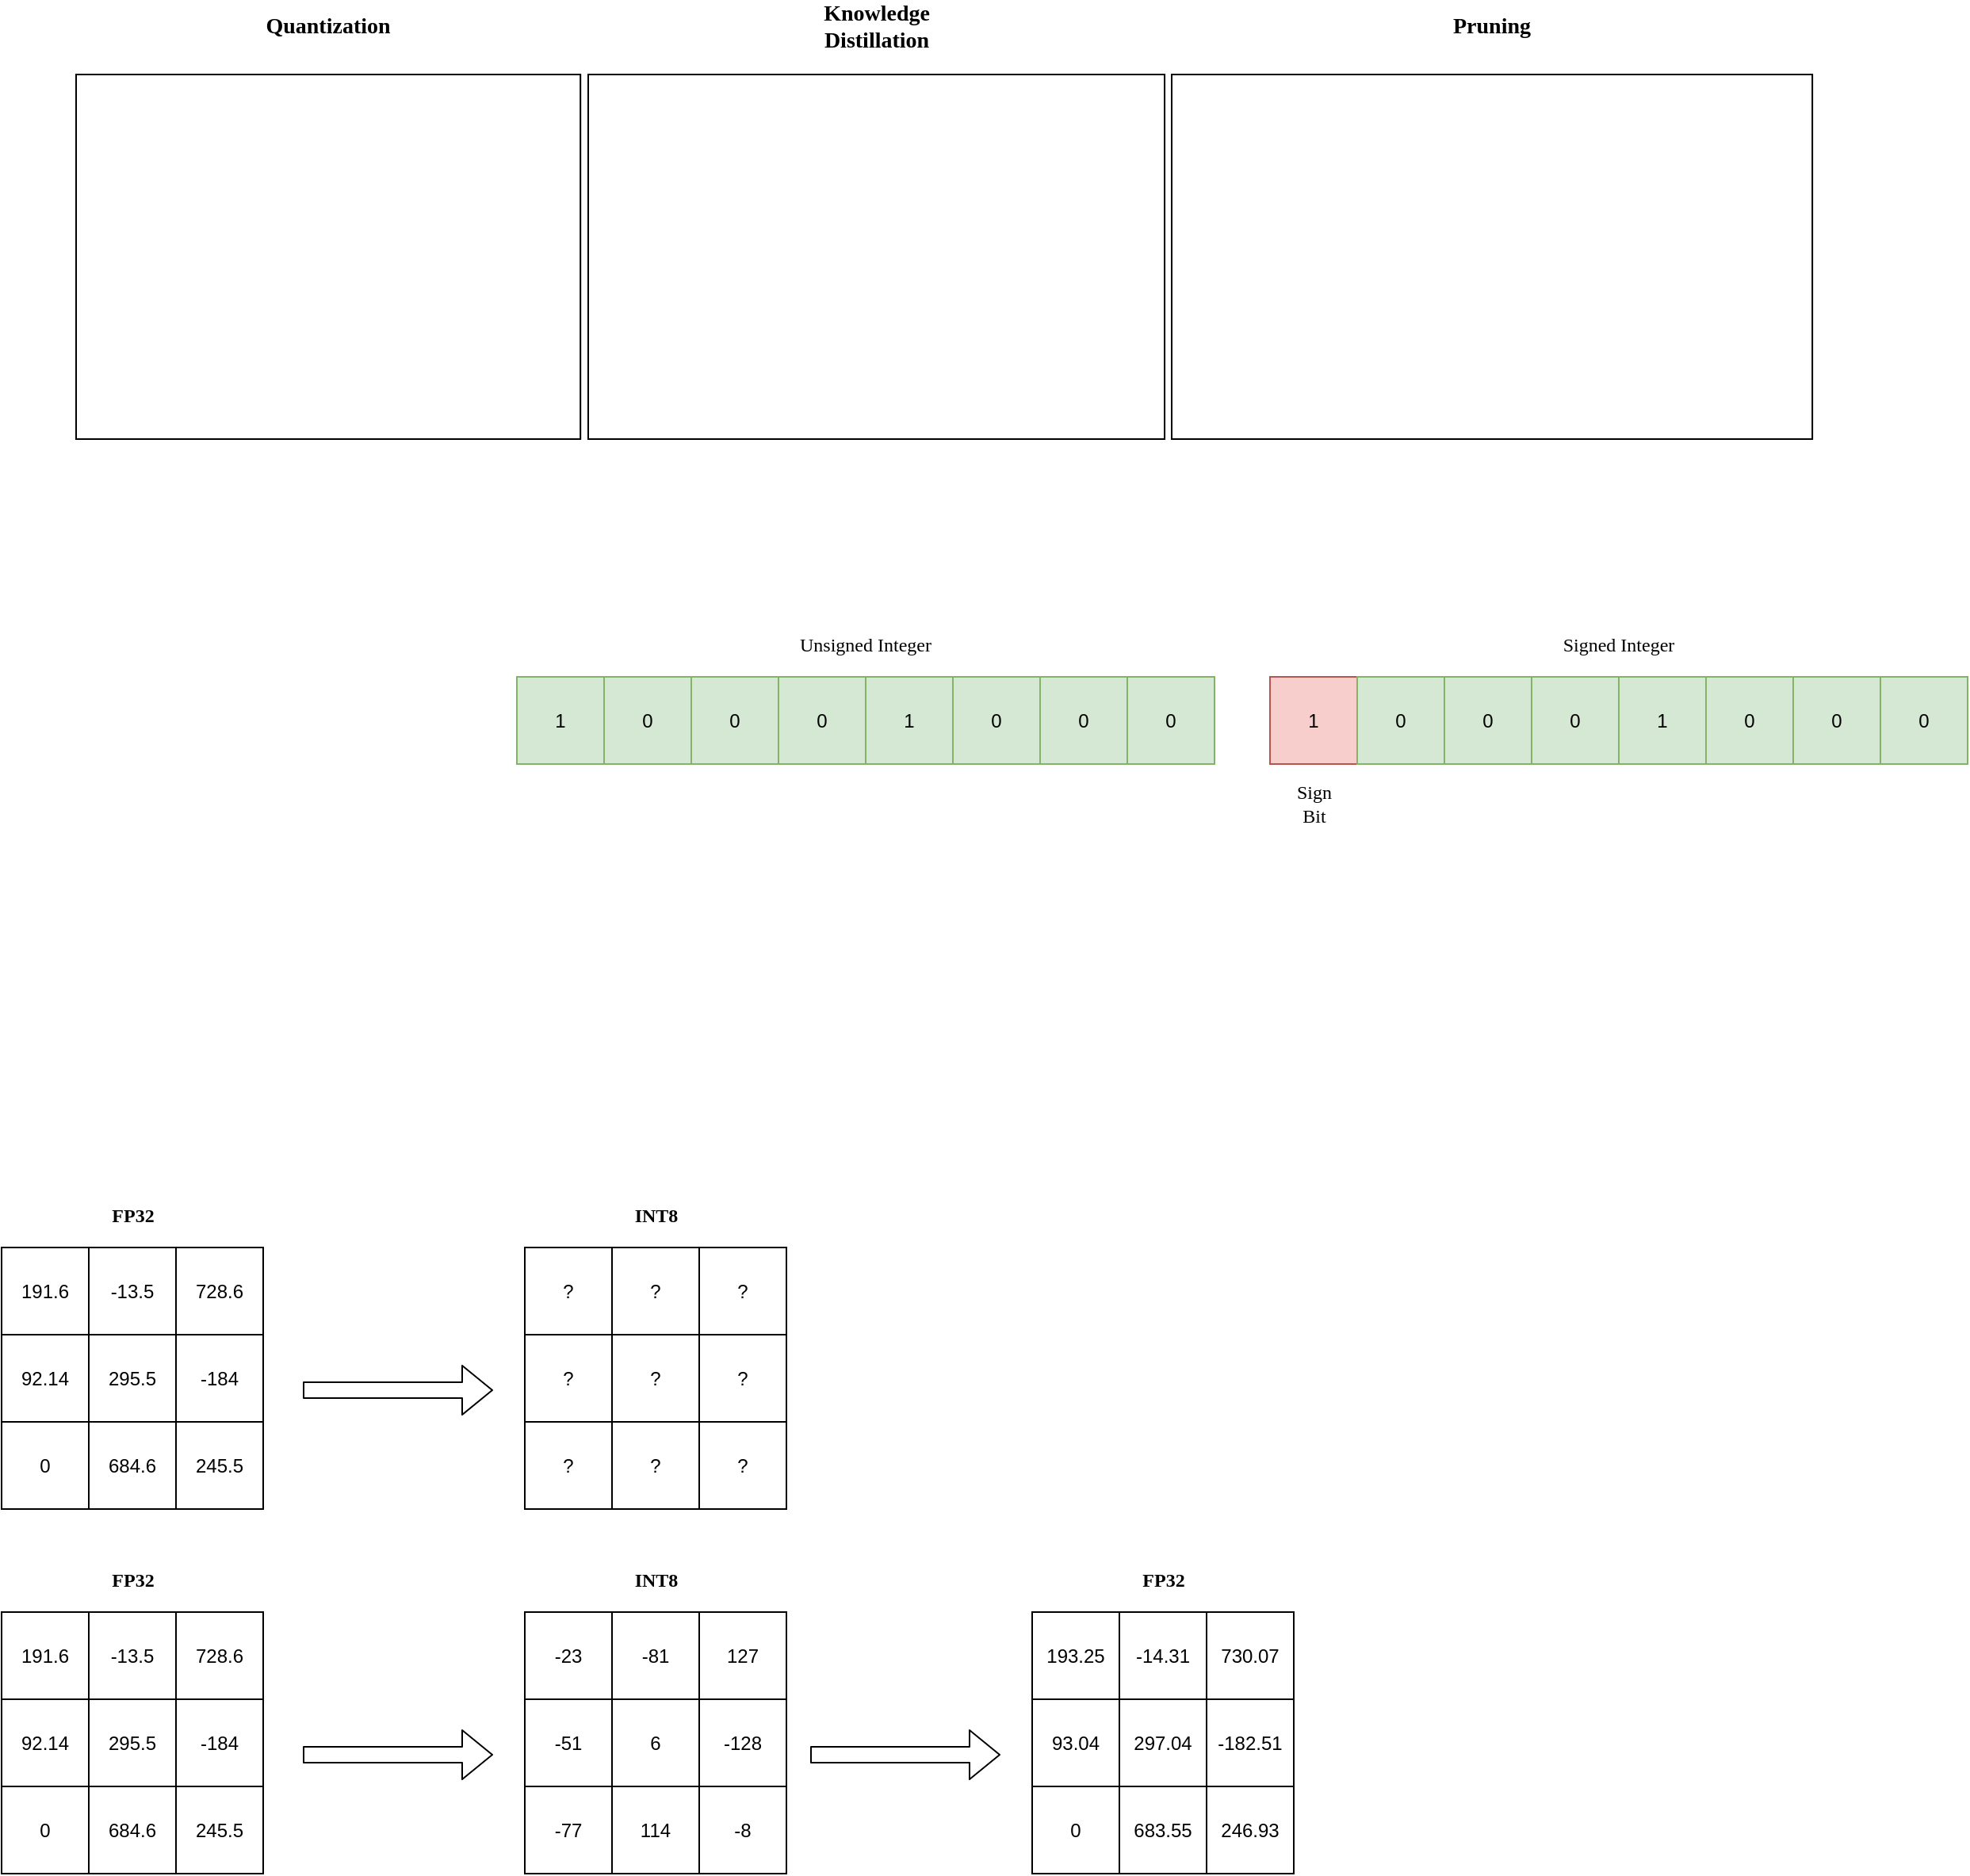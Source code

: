 <mxfile version="13.9.9" type="device"><diagram id="SzVD__P_T43g7JUgIqSv" name="Page-1"><mxGraphModel dx="1013" dy="593" grid="1" gridSize="10" guides="1" tooltips="1" connect="1" arrows="1" fold="1" page="1" pageScale="1" pageWidth="850" pageHeight="1100" math="1" shadow="0"><root><mxCell id="0"/><mxCell id="1" parent="0"/><mxCell id="xsLuvnxi6WxyVJXckfbI-16" value="" style="group" parent="1" vertex="1" connectable="0"><mxGeometry x="147" y="150" width="1095.06" height="270" as="geometry"/></mxCell><mxCell id="xsLuvnxi6WxyVJXckfbI-9" value="" style="shape=image;verticalLabelPosition=bottom;labelBackgroundColor=#ffffff;verticalAlign=top;aspect=fixed;imageAspect=0;image=https://substackcdn.com/image/fetch/f_auto,q_auto:good,fl_progressive:steep/https%3A%2F%2Fsubstack-post-media.s3.amazonaws.com%2Fpublic%2Fimages%2F782beaa8-340f-45b8-ba7f-20491f66867a_1172x848.png;imageBorder=#000000;" parent="xsLuvnxi6WxyVJXckfbI-16" vertex="1"><mxGeometry y="40" width="318.09" height="230" as="geometry"/></mxCell><mxCell id="xsLuvnxi6WxyVJXckfbI-11" value="" style="shape=image;verticalLabelPosition=bottom;labelBackgroundColor=#ffffff;verticalAlign=top;aspect=fixed;imageAspect=0;image=https://editor.analyticsvidhya.com/uploads/30818Knowledge%20Distillation%20Flow%20Chart%201.2.jpg;imageBorder=#000000;" parent="xsLuvnxi6WxyVJXckfbI-16" vertex="1"><mxGeometry x="323" y="40" width="363.53" height="230" as="geometry"/></mxCell><mxCell id="xsLuvnxi6WxyVJXckfbI-12" value="" style="shape=image;verticalLabelPosition=bottom;labelBackgroundColor=#ffffff;verticalAlign=top;aspect=fixed;imageAspect=0;image=https://miro.medium.com/v2/resize:fit:967/1*rw2zAHw9Xlm7nSq1PCKbzQ.png;imageBorder=#000000;" parent="xsLuvnxi6WxyVJXckfbI-16" vertex="1"><mxGeometry x="691" y="40" width="404.06" height="230" as="geometry"/></mxCell><mxCell id="xsLuvnxi6WxyVJXckfbI-13" value="&lt;font style=&quot;font-size: 14px&quot; face=&quot;Verdana&quot;&gt;&lt;b&gt;Quantization&lt;/b&gt;&lt;/font&gt;" style="text;html=1;strokeColor=none;fillColor=none;align=center;verticalAlign=middle;whiteSpace=wrap;rounded=0;" parent="xsLuvnxi6WxyVJXckfbI-16" vertex="1"><mxGeometry x="139.04" width="40" height="20" as="geometry"/></mxCell><mxCell id="xsLuvnxi6WxyVJXckfbI-14" value="&lt;font style=&quot;font-size: 14px&quot; face=&quot;Verdana&quot;&gt;&lt;b&gt;Knowledge Distillation&lt;/b&gt;&lt;/font&gt;" style="text;html=1;strokeColor=none;fillColor=none;align=center;verticalAlign=middle;whiteSpace=wrap;rounded=0;" parent="xsLuvnxi6WxyVJXckfbI-16" vertex="1"><mxGeometry x="484.77" width="40" height="20" as="geometry"/></mxCell><mxCell id="xsLuvnxi6WxyVJXckfbI-15" value="&lt;font style=&quot;font-size: 14px&quot; face=&quot;Verdana&quot;&gt;&lt;b&gt;Pruning&lt;/b&gt;&lt;/font&gt;" style="text;html=1;strokeColor=none;fillColor=none;align=center;verticalAlign=middle;whiteSpace=wrap;rounded=0;" parent="xsLuvnxi6WxyVJXckfbI-16" vertex="1"><mxGeometry x="873.03" width="40" height="20" as="geometry"/></mxCell><mxCell id="xsLuvnxi6WxyVJXckfbI-87" value="" style="group" parent="1" vertex="1" connectable="0"><mxGeometry x="425" y="540" width="915" height="120" as="geometry"/></mxCell><mxCell id="xsLuvnxi6WxyVJXckfbI-35" value="" style="group" parent="xsLuvnxi6WxyVJXckfbI-87" vertex="1" connectable="0"><mxGeometry width="440" height="85" as="geometry"/></mxCell><mxCell id="xsLuvnxi6WxyVJXckfbI-33" value="&lt;font face=&quot;Verdana&quot;&gt;Unsigned Integer&lt;/font&gt;" style="text;html=1;strokeColor=none;fillColor=none;align=center;verticalAlign=middle;whiteSpace=wrap;rounded=0;" parent="xsLuvnxi6WxyVJXckfbI-35" vertex="1"><mxGeometry x="160" width="120" height="20" as="geometry"/></mxCell><mxCell id="xsLuvnxi6WxyVJXckfbI-34" value="" style="group" parent="xsLuvnxi6WxyVJXckfbI-35" vertex="1" connectable="0"><mxGeometry y="30" width="440" height="55" as="geometry"/></mxCell><mxCell id="xsLuvnxi6WxyVJXckfbI-17" value="1" style="rounded=0;whiteSpace=wrap;html=1;fillColor=#d5e8d4;strokeColor=#82b366;" parent="xsLuvnxi6WxyVJXckfbI-34" vertex="1"><mxGeometry width="55" height="55" as="geometry"/></mxCell><mxCell id="xsLuvnxi6WxyVJXckfbI-18" value="0" style="rounded=0;whiteSpace=wrap;html=1;fillColor=#d5e8d4;strokeColor=#82b366;" parent="xsLuvnxi6WxyVJXckfbI-34" vertex="1"><mxGeometry x="55" width="55" height="55" as="geometry"/></mxCell><mxCell id="xsLuvnxi6WxyVJXckfbI-19" value="0" style="rounded=0;whiteSpace=wrap;html=1;fillColor=#d5e8d4;strokeColor=#82b366;" parent="xsLuvnxi6WxyVJXckfbI-34" vertex="1"><mxGeometry x="110" width="55" height="55" as="geometry"/></mxCell><mxCell id="xsLuvnxi6WxyVJXckfbI-20" value="0" style="rounded=0;whiteSpace=wrap;html=1;fillColor=#d5e8d4;strokeColor=#82b366;" parent="xsLuvnxi6WxyVJXckfbI-34" vertex="1"><mxGeometry x="165" width="55" height="55" as="geometry"/></mxCell><mxCell id="xsLuvnxi6WxyVJXckfbI-21" value="1" style="rounded=0;whiteSpace=wrap;html=1;fillColor=#d5e8d4;strokeColor=#82b366;" parent="xsLuvnxi6WxyVJXckfbI-34" vertex="1"><mxGeometry x="220" width="55" height="55" as="geometry"/></mxCell><mxCell id="xsLuvnxi6WxyVJXckfbI-22" value="0" style="rounded=0;whiteSpace=wrap;html=1;fillColor=#d5e8d4;strokeColor=#82b366;" parent="xsLuvnxi6WxyVJXckfbI-34" vertex="1"><mxGeometry x="275" width="55" height="55" as="geometry"/></mxCell><mxCell id="xsLuvnxi6WxyVJXckfbI-23" value="0" style="rounded=0;whiteSpace=wrap;html=1;fillColor=#d5e8d4;strokeColor=#82b366;" parent="xsLuvnxi6WxyVJXckfbI-34" vertex="1"><mxGeometry x="330" width="55" height="55" as="geometry"/></mxCell><mxCell id="xsLuvnxi6WxyVJXckfbI-24" value="0" style="rounded=0;whiteSpace=wrap;html=1;fillColor=#d5e8d4;strokeColor=#82b366;" parent="xsLuvnxi6WxyVJXckfbI-34" vertex="1"><mxGeometry x="385" width="55" height="55" as="geometry"/></mxCell><mxCell id="xsLuvnxi6WxyVJXckfbI-71" value="" style="group" parent="xsLuvnxi6WxyVJXckfbI-87" vertex="1" connectable="0"><mxGeometry x="475" width="440" height="85" as="geometry"/></mxCell><mxCell id="xsLuvnxi6WxyVJXckfbI-72" value="&lt;font face=&quot;Verdana&quot;&gt;Signed Integer&lt;/font&gt;" style="text;html=1;strokeColor=none;fillColor=none;align=center;verticalAlign=middle;whiteSpace=wrap;rounded=0;" parent="xsLuvnxi6WxyVJXckfbI-71" vertex="1"><mxGeometry x="160" width="120" height="20" as="geometry"/></mxCell><mxCell id="xsLuvnxi6WxyVJXckfbI-73" value="" style="group" parent="xsLuvnxi6WxyVJXckfbI-71" vertex="1" connectable="0"><mxGeometry y="30" width="440" height="55" as="geometry"/></mxCell><mxCell id="xsLuvnxi6WxyVJXckfbI-74" value="1" style="rounded=0;whiteSpace=wrap;html=1;fillColor=#f8cecc;strokeColor=#b85450;" parent="xsLuvnxi6WxyVJXckfbI-73" vertex="1"><mxGeometry width="55" height="55" as="geometry"/></mxCell><mxCell id="xsLuvnxi6WxyVJXckfbI-75" value="0" style="rounded=0;whiteSpace=wrap;html=1;fillColor=#d5e8d4;strokeColor=#82b366;" parent="xsLuvnxi6WxyVJXckfbI-73" vertex="1"><mxGeometry x="55" width="55" height="55" as="geometry"/></mxCell><mxCell id="xsLuvnxi6WxyVJXckfbI-76" value="0" style="rounded=0;whiteSpace=wrap;html=1;fillColor=#d5e8d4;strokeColor=#82b366;" parent="xsLuvnxi6WxyVJXckfbI-73" vertex="1"><mxGeometry x="110" width="55" height="55" as="geometry"/></mxCell><mxCell id="xsLuvnxi6WxyVJXckfbI-77" value="0" style="rounded=0;whiteSpace=wrap;html=1;fillColor=#d5e8d4;strokeColor=#82b366;" parent="xsLuvnxi6WxyVJXckfbI-73" vertex="1"><mxGeometry x="165" width="55" height="55" as="geometry"/></mxCell><mxCell id="xsLuvnxi6WxyVJXckfbI-78" value="1" style="rounded=0;whiteSpace=wrap;html=1;fillColor=#d5e8d4;strokeColor=#82b366;" parent="xsLuvnxi6WxyVJXckfbI-73" vertex="1"><mxGeometry x="220" width="55" height="55" as="geometry"/></mxCell><mxCell id="xsLuvnxi6WxyVJXckfbI-79" value="0" style="rounded=0;whiteSpace=wrap;html=1;fillColor=#d5e8d4;strokeColor=#82b366;" parent="xsLuvnxi6WxyVJXckfbI-73" vertex="1"><mxGeometry x="275" width="55" height="55" as="geometry"/></mxCell><mxCell id="xsLuvnxi6WxyVJXckfbI-80" value="0" style="rounded=0;whiteSpace=wrap;html=1;fillColor=#d5e8d4;strokeColor=#82b366;" parent="xsLuvnxi6WxyVJXckfbI-73" vertex="1"><mxGeometry x="330" width="55" height="55" as="geometry"/></mxCell><mxCell id="xsLuvnxi6WxyVJXckfbI-81" value="0" style="rounded=0;whiteSpace=wrap;html=1;fillColor=#d5e8d4;strokeColor=#82b366;" parent="xsLuvnxi6WxyVJXckfbI-73" vertex="1"><mxGeometry x="385" width="55" height="55" as="geometry"/></mxCell><mxCell id="xsLuvnxi6WxyVJXckfbI-83" value="&lt;font face=&quot;Verdana&quot;&gt;Sign&lt;br&gt;Bit&lt;/font&gt;" style="text;html=1;strokeColor=none;fillColor=none;align=center;verticalAlign=middle;whiteSpace=wrap;rounded=0;" parent="xsLuvnxi6WxyVJXckfbI-87" vertex="1"><mxGeometry x="483" y="100" width="40" height="20" as="geometry"/></mxCell><mxCell id="IHGw7LtBZu0FSyA_xZf_-47" value="" style="group" parent="1" vertex="1" connectable="0"><mxGeometry x="100" y="900" width="495" height="195" as="geometry"/></mxCell><mxCell id="IHGw7LtBZu0FSyA_xZf_-20" value="" style="group" parent="IHGw7LtBZu0FSyA_xZf_-47" vertex="1" connectable="0"><mxGeometry width="165" height="195" as="geometry"/></mxCell><mxCell id="IHGw7LtBZu0FSyA_xZf_-18" value="" style="group" parent="IHGw7LtBZu0FSyA_xZf_-20" vertex="1" connectable="0"><mxGeometry y="30" width="165" height="165" as="geometry"/></mxCell><mxCell id="IHGw7LtBZu0FSyA_xZf_-9" value="191.6" style="rounded=0;whiteSpace=wrap;html=1;strokeWidth=1;" parent="IHGw7LtBZu0FSyA_xZf_-18" vertex="1"><mxGeometry width="55" height="55" as="geometry"/></mxCell><mxCell id="IHGw7LtBZu0FSyA_xZf_-10" value="-13.5" style="rounded=0;whiteSpace=wrap;html=1;strokeWidth=1;" parent="IHGw7LtBZu0FSyA_xZf_-18" vertex="1"><mxGeometry x="55" width="55" height="55" as="geometry"/></mxCell><mxCell id="IHGw7LtBZu0FSyA_xZf_-11" value="728.6" style="rounded=0;whiteSpace=wrap;html=1;strokeWidth=1;" parent="IHGw7LtBZu0FSyA_xZf_-18" vertex="1"><mxGeometry x="110" width="55" height="55" as="geometry"/></mxCell><mxCell id="IHGw7LtBZu0FSyA_xZf_-12" value="92.14" style="rounded=0;whiteSpace=wrap;html=1;strokeWidth=1;" parent="IHGw7LtBZu0FSyA_xZf_-18" vertex="1"><mxGeometry y="55" width="55" height="55" as="geometry"/></mxCell><mxCell id="IHGw7LtBZu0FSyA_xZf_-13" value="295.5" style="rounded=0;whiteSpace=wrap;html=1;strokeWidth=1;" parent="IHGw7LtBZu0FSyA_xZf_-18" vertex="1"><mxGeometry x="55" y="55" width="55" height="55" as="geometry"/></mxCell><mxCell id="IHGw7LtBZu0FSyA_xZf_-14" value="-184" style="rounded=0;whiteSpace=wrap;html=1;strokeWidth=1;" parent="IHGw7LtBZu0FSyA_xZf_-18" vertex="1"><mxGeometry x="110" y="55" width="55" height="55" as="geometry"/></mxCell><mxCell id="IHGw7LtBZu0FSyA_xZf_-15" value="0" style="rounded=0;whiteSpace=wrap;html=1;strokeWidth=1;" parent="IHGw7LtBZu0FSyA_xZf_-18" vertex="1"><mxGeometry y="110" width="55" height="55" as="geometry"/></mxCell><mxCell id="IHGw7LtBZu0FSyA_xZf_-16" value="684.6" style="rounded=0;whiteSpace=wrap;html=1;strokeWidth=1;" parent="IHGw7LtBZu0FSyA_xZf_-18" vertex="1"><mxGeometry x="55" y="110" width="55" height="55" as="geometry"/></mxCell><mxCell id="IHGw7LtBZu0FSyA_xZf_-17" value="245.5" style="rounded=0;whiteSpace=wrap;html=1;strokeWidth=1;" parent="IHGw7LtBZu0FSyA_xZf_-18" vertex="1"><mxGeometry x="110" y="110" width="55" height="55" as="geometry"/></mxCell><mxCell id="IHGw7LtBZu0FSyA_xZf_-19" value="&lt;b&gt;&lt;font face=&quot;Verdana&quot;&gt;FP32&lt;/font&gt;&lt;/b&gt;" style="text;html=1;strokeColor=none;fillColor=none;align=center;verticalAlign=middle;whiteSpace=wrap;rounded=0;" parent="IHGw7LtBZu0FSyA_xZf_-20" vertex="1"><mxGeometry x="63" width="40" height="20" as="geometry"/></mxCell><mxCell id="IHGw7LtBZu0FSyA_xZf_-34" value="" style="group" parent="IHGw7LtBZu0FSyA_xZf_-47" vertex="1" connectable="0"><mxGeometry x="330" width="165" height="195" as="geometry"/></mxCell><mxCell id="IHGw7LtBZu0FSyA_xZf_-35" value="" style="group" parent="IHGw7LtBZu0FSyA_xZf_-34" vertex="1" connectable="0"><mxGeometry y="30" width="165" height="165" as="geometry"/></mxCell><mxCell id="IHGw7LtBZu0FSyA_xZf_-36" value="?" style="rounded=0;whiteSpace=wrap;html=1;strokeWidth=1;" parent="IHGw7LtBZu0FSyA_xZf_-35" vertex="1"><mxGeometry width="55" height="55" as="geometry"/></mxCell><mxCell id="IHGw7LtBZu0FSyA_xZf_-37" value="?" style="rounded=0;whiteSpace=wrap;html=1;strokeWidth=1;" parent="IHGw7LtBZu0FSyA_xZf_-35" vertex="1"><mxGeometry x="55" width="55" height="55" as="geometry"/></mxCell><mxCell id="IHGw7LtBZu0FSyA_xZf_-38" value="?" style="rounded=0;whiteSpace=wrap;html=1;strokeWidth=1;" parent="IHGw7LtBZu0FSyA_xZf_-35" vertex="1"><mxGeometry x="110" width="55" height="55" as="geometry"/></mxCell><mxCell id="IHGw7LtBZu0FSyA_xZf_-39" value="?" style="rounded=0;whiteSpace=wrap;html=1;strokeWidth=1;" parent="IHGw7LtBZu0FSyA_xZf_-35" vertex="1"><mxGeometry y="55" width="55" height="55" as="geometry"/></mxCell><mxCell id="IHGw7LtBZu0FSyA_xZf_-40" value="?" style="rounded=0;whiteSpace=wrap;html=1;strokeWidth=1;" parent="IHGw7LtBZu0FSyA_xZf_-35" vertex="1"><mxGeometry x="55" y="55" width="55" height="55" as="geometry"/></mxCell><mxCell id="IHGw7LtBZu0FSyA_xZf_-41" value="?" style="rounded=0;whiteSpace=wrap;html=1;strokeWidth=1;" parent="IHGw7LtBZu0FSyA_xZf_-35" vertex="1"><mxGeometry x="110" y="55" width="55" height="55" as="geometry"/></mxCell><mxCell id="IHGw7LtBZu0FSyA_xZf_-42" value="?&lt;br&gt;" style="rounded=0;whiteSpace=wrap;html=1;strokeWidth=1;" parent="IHGw7LtBZu0FSyA_xZf_-35" vertex="1"><mxGeometry y="110" width="55" height="55" as="geometry"/></mxCell><mxCell id="IHGw7LtBZu0FSyA_xZf_-43" value="?" style="rounded=0;whiteSpace=wrap;html=1;strokeWidth=1;" parent="IHGw7LtBZu0FSyA_xZf_-35" vertex="1"><mxGeometry x="55" y="110" width="55" height="55" as="geometry"/></mxCell><mxCell id="IHGw7LtBZu0FSyA_xZf_-44" value="?" style="rounded=0;whiteSpace=wrap;html=1;strokeWidth=1;" parent="IHGw7LtBZu0FSyA_xZf_-35" vertex="1"><mxGeometry x="110" y="110" width="55" height="55" as="geometry"/></mxCell><mxCell id="IHGw7LtBZu0FSyA_xZf_-45" value="&lt;b&gt;&lt;font face=&quot;Verdana&quot;&gt;INT8&lt;/font&gt;&lt;/b&gt;" style="text;html=1;strokeColor=none;fillColor=none;align=center;verticalAlign=middle;whiteSpace=wrap;rounded=0;" parent="IHGw7LtBZu0FSyA_xZf_-34" vertex="1"><mxGeometry x="63" width="40" height="20" as="geometry"/></mxCell><mxCell id="IHGw7LtBZu0FSyA_xZf_-46" value="" style="shape=flexArrow;endArrow=classic;html=1;" parent="IHGw7LtBZu0FSyA_xZf_-47" edge="1"><mxGeometry width="50" height="50" relative="1" as="geometry"><mxPoint x="190" y="120" as="sourcePoint"/><mxPoint x="310" y="120" as="targetPoint"/></mxGeometry></mxCell><mxCell id="HbpoYYtPeyjLFzjOhOmh-40" value="" style="group" vertex="1" connectable="0" parent="1"><mxGeometry x="100" y="1130" width="815" height="195" as="geometry"/></mxCell><mxCell id="HbpoYYtPeyjLFzjOhOmh-1" value="" style="group" vertex="1" connectable="0" parent="HbpoYYtPeyjLFzjOhOmh-40"><mxGeometry width="495" height="195" as="geometry"/></mxCell><mxCell id="HbpoYYtPeyjLFzjOhOmh-2" value="" style="group" vertex="1" connectable="0" parent="HbpoYYtPeyjLFzjOhOmh-1"><mxGeometry width="165" height="195" as="geometry"/></mxCell><mxCell id="HbpoYYtPeyjLFzjOhOmh-3" value="" style="group" vertex="1" connectable="0" parent="HbpoYYtPeyjLFzjOhOmh-2"><mxGeometry y="30" width="165" height="165" as="geometry"/></mxCell><mxCell id="HbpoYYtPeyjLFzjOhOmh-4" value="191.6" style="rounded=0;whiteSpace=wrap;html=1;strokeWidth=1;" vertex="1" parent="HbpoYYtPeyjLFzjOhOmh-3"><mxGeometry width="55" height="55" as="geometry"/></mxCell><mxCell id="HbpoYYtPeyjLFzjOhOmh-5" value="-13.5" style="rounded=0;whiteSpace=wrap;html=1;strokeWidth=1;" vertex="1" parent="HbpoYYtPeyjLFzjOhOmh-3"><mxGeometry x="55" width="55" height="55" as="geometry"/></mxCell><mxCell id="HbpoYYtPeyjLFzjOhOmh-6" value="728.6" style="rounded=0;whiteSpace=wrap;html=1;strokeWidth=1;" vertex="1" parent="HbpoYYtPeyjLFzjOhOmh-3"><mxGeometry x="110" width="55" height="55" as="geometry"/></mxCell><mxCell id="HbpoYYtPeyjLFzjOhOmh-7" value="92.14" style="rounded=0;whiteSpace=wrap;html=1;strokeWidth=1;" vertex="1" parent="HbpoYYtPeyjLFzjOhOmh-3"><mxGeometry y="55" width="55" height="55" as="geometry"/></mxCell><mxCell id="HbpoYYtPeyjLFzjOhOmh-8" value="295.5" style="rounded=0;whiteSpace=wrap;html=1;strokeWidth=1;" vertex="1" parent="HbpoYYtPeyjLFzjOhOmh-3"><mxGeometry x="55" y="55" width="55" height="55" as="geometry"/></mxCell><mxCell id="HbpoYYtPeyjLFzjOhOmh-9" value="-184" style="rounded=0;whiteSpace=wrap;html=1;strokeWidth=1;" vertex="1" parent="HbpoYYtPeyjLFzjOhOmh-3"><mxGeometry x="110" y="55" width="55" height="55" as="geometry"/></mxCell><mxCell id="HbpoYYtPeyjLFzjOhOmh-10" value="0" style="rounded=0;whiteSpace=wrap;html=1;strokeWidth=1;" vertex="1" parent="HbpoYYtPeyjLFzjOhOmh-3"><mxGeometry y="110" width="55" height="55" as="geometry"/></mxCell><mxCell id="HbpoYYtPeyjLFzjOhOmh-11" value="684.6" style="rounded=0;whiteSpace=wrap;html=1;strokeWidth=1;" vertex="1" parent="HbpoYYtPeyjLFzjOhOmh-3"><mxGeometry x="55" y="110" width="55" height="55" as="geometry"/></mxCell><mxCell id="HbpoYYtPeyjLFzjOhOmh-12" value="245.5" style="rounded=0;whiteSpace=wrap;html=1;strokeWidth=1;" vertex="1" parent="HbpoYYtPeyjLFzjOhOmh-3"><mxGeometry x="110" y="110" width="55" height="55" as="geometry"/></mxCell><mxCell id="HbpoYYtPeyjLFzjOhOmh-13" value="&lt;b&gt;&lt;font face=&quot;Verdana&quot;&gt;FP32&lt;/font&gt;&lt;/b&gt;" style="text;html=1;strokeColor=none;fillColor=none;align=center;verticalAlign=middle;whiteSpace=wrap;rounded=0;" vertex="1" parent="HbpoYYtPeyjLFzjOhOmh-2"><mxGeometry x="63" width="40" height="20" as="geometry"/></mxCell><mxCell id="HbpoYYtPeyjLFzjOhOmh-14" value="" style="group" vertex="1" connectable="0" parent="HbpoYYtPeyjLFzjOhOmh-1"><mxGeometry x="330" width="165" height="195" as="geometry"/></mxCell><mxCell id="HbpoYYtPeyjLFzjOhOmh-15" value="" style="group" vertex="1" connectable="0" parent="HbpoYYtPeyjLFzjOhOmh-14"><mxGeometry y="30" width="165" height="165" as="geometry"/></mxCell><mxCell id="HbpoYYtPeyjLFzjOhOmh-16" value="-23" style="rounded=0;whiteSpace=wrap;html=1;strokeWidth=1;" vertex="1" parent="HbpoYYtPeyjLFzjOhOmh-15"><mxGeometry width="55" height="55" as="geometry"/></mxCell><mxCell id="HbpoYYtPeyjLFzjOhOmh-17" value="-81" style="rounded=0;whiteSpace=wrap;html=1;strokeWidth=1;" vertex="1" parent="HbpoYYtPeyjLFzjOhOmh-15"><mxGeometry x="55" width="55" height="55" as="geometry"/></mxCell><mxCell id="HbpoYYtPeyjLFzjOhOmh-18" value="127" style="rounded=0;whiteSpace=wrap;html=1;strokeWidth=1;" vertex="1" parent="HbpoYYtPeyjLFzjOhOmh-15"><mxGeometry x="110" width="55" height="55" as="geometry"/></mxCell><mxCell id="HbpoYYtPeyjLFzjOhOmh-19" value="-51" style="rounded=0;whiteSpace=wrap;html=1;strokeWidth=1;" vertex="1" parent="HbpoYYtPeyjLFzjOhOmh-15"><mxGeometry y="55" width="55" height="55" as="geometry"/></mxCell><mxCell id="HbpoYYtPeyjLFzjOhOmh-20" value="6" style="rounded=0;whiteSpace=wrap;html=1;strokeWidth=1;" vertex="1" parent="HbpoYYtPeyjLFzjOhOmh-15"><mxGeometry x="55" y="55" width="55" height="55" as="geometry"/></mxCell><mxCell id="HbpoYYtPeyjLFzjOhOmh-21" value="-128" style="rounded=0;whiteSpace=wrap;html=1;strokeWidth=1;" vertex="1" parent="HbpoYYtPeyjLFzjOhOmh-15"><mxGeometry x="110" y="55" width="55" height="55" as="geometry"/></mxCell><mxCell id="HbpoYYtPeyjLFzjOhOmh-22" value="-77" style="rounded=0;whiteSpace=wrap;html=1;strokeWidth=1;" vertex="1" parent="HbpoYYtPeyjLFzjOhOmh-15"><mxGeometry y="110" width="55" height="55" as="geometry"/></mxCell><mxCell id="HbpoYYtPeyjLFzjOhOmh-23" value="114" style="rounded=0;whiteSpace=wrap;html=1;strokeWidth=1;" vertex="1" parent="HbpoYYtPeyjLFzjOhOmh-15"><mxGeometry x="55" y="110" width="55" height="55" as="geometry"/></mxCell><mxCell id="HbpoYYtPeyjLFzjOhOmh-24" value="-8" style="rounded=0;whiteSpace=wrap;html=1;strokeWidth=1;" vertex="1" parent="HbpoYYtPeyjLFzjOhOmh-15"><mxGeometry x="110" y="110" width="55" height="55" as="geometry"/></mxCell><mxCell id="HbpoYYtPeyjLFzjOhOmh-25" value="&lt;b&gt;&lt;font face=&quot;Verdana&quot;&gt;INT8&lt;/font&gt;&lt;/b&gt;" style="text;html=1;strokeColor=none;fillColor=none;align=center;verticalAlign=middle;whiteSpace=wrap;rounded=0;" vertex="1" parent="HbpoYYtPeyjLFzjOhOmh-14"><mxGeometry x="63" width="40" height="20" as="geometry"/></mxCell><mxCell id="HbpoYYtPeyjLFzjOhOmh-26" value="" style="shape=flexArrow;endArrow=classic;html=1;" edge="1" parent="HbpoYYtPeyjLFzjOhOmh-1"><mxGeometry width="50" height="50" relative="1" as="geometry"><mxPoint x="190" y="120" as="sourcePoint"/><mxPoint x="310" y="120" as="targetPoint"/></mxGeometry></mxCell><mxCell id="HbpoYYtPeyjLFzjOhOmh-27" value="" style="shape=flexArrow;endArrow=classic;html=1;" edge="1" parent="HbpoYYtPeyjLFzjOhOmh-40"><mxGeometry width="50" height="50" relative="1" as="geometry"><mxPoint x="510" y="120" as="sourcePoint"/><mxPoint x="630" y="120" as="targetPoint"/></mxGeometry></mxCell><mxCell id="HbpoYYtPeyjLFzjOhOmh-28" value="" style="group" vertex="1" connectable="0" parent="HbpoYYtPeyjLFzjOhOmh-40"><mxGeometry x="650" width="165" height="195" as="geometry"/></mxCell><mxCell id="HbpoYYtPeyjLFzjOhOmh-29" value="" style="group" vertex="1" connectable="0" parent="HbpoYYtPeyjLFzjOhOmh-28"><mxGeometry y="30" width="165" height="165" as="geometry"/></mxCell><mxCell id="HbpoYYtPeyjLFzjOhOmh-30" value="193.25" style="rounded=0;whiteSpace=wrap;html=1;strokeWidth=1;" vertex="1" parent="HbpoYYtPeyjLFzjOhOmh-29"><mxGeometry width="55" height="55" as="geometry"/></mxCell><mxCell id="HbpoYYtPeyjLFzjOhOmh-31" value="-14.31" style="rounded=0;whiteSpace=wrap;html=1;strokeWidth=1;" vertex="1" parent="HbpoYYtPeyjLFzjOhOmh-29"><mxGeometry x="55" width="55" height="55" as="geometry"/></mxCell><mxCell id="HbpoYYtPeyjLFzjOhOmh-32" value="730.07" style="rounded=0;whiteSpace=wrap;html=1;strokeWidth=1;" vertex="1" parent="HbpoYYtPeyjLFzjOhOmh-29"><mxGeometry x="110" width="55" height="55" as="geometry"/></mxCell><mxCell id="HbpoYYtPeyjLFzjOhOmh-33" value="93.04" style="rounded=0;whiteSpace=wrap;html=1;strokeWidth=1;" vertex="1" parent="HbpoYYtPeyjLFzjOhOmh-29"><mxGeometry y="55" width="55" height="55" as="geometry"/></mxCell><mxCell id="HbpoYYtPeyjLFzjOhOmh-34" value="297.04" style="rounded=0;whiteSpace=wrap;html=1;strokeWidth=1;" vertex="1" parent="HbpoYYtPeyjLFzjOhOmh-29"><mxGeometry x="55" y="55" width="55" height="55" as="geometry"/></mxCell><mxCell id="HbpoYYtPeyjLFzjOhOmh-35" value="-182.51" style="rounded=0;whiteSpace=wrap;html=1;strokeWidth=1;" vertex="1" parent="HbpoYYtPeyjLFzjOhOmh-29"><mxGeometry x="110" y="55" width="55" height="55" as="geometry"/></mxCell><mxCell id="HbpoYYtPeyjLFzjOhOmh-36" value="0" style="rounded=0;whiteSpace=wrap;html=1;strokeWidth=1;" vertex="1" parent="HbpoYYtPeyjLFzjOhOmh-29"><mxGeometry y="110" width="55" height="55" as="geometry"/></mxCell><mxCell id="HbpoYYtPeyjLFzjOhOmh-37" value="683.55" style="rounded=0;whiteSpace=wrap;html=1;strokeWidth=1;" vertex="1" parent="HbpoYYtPeyjLFzjOhOmh-29"><mxGeometry x="55" y="110" width="55" height="55" as="geometry"/></mxCell><mxCell id="HbpoYYtPeyjLFzjOhOmh-38" value="246.93" style="rounded=0;whiteSpace=wrap;html=1;strokeWidth=1;" vertex="1" parent="HbpoYYtPeyjLFzjOhOmh-29"><mxGeometry x="110" y="110" width="55" height="55" as="geometry"/></mxCell><mxCell id="HbpoYYtPeyjLFzjOhOmh-39" value="&lt;font face=&quot;Verdana&quot;&gt;&lt;b&gt;FP32&lt;/b&gt;&lt;/font&gt;" style="text;html=1;strokeColor=none;fillColor=none;align=center;verticalAlign=middle;whiteSpace=wrap;rounded=0;" vertex="1" parent="HbpoYYtPeyjLFzjOhOmh-28"><mxGeometry x="63" width="40" height="20" as="geometry"/></mxCell></root></mxGraphModel></diagram></mxfile>